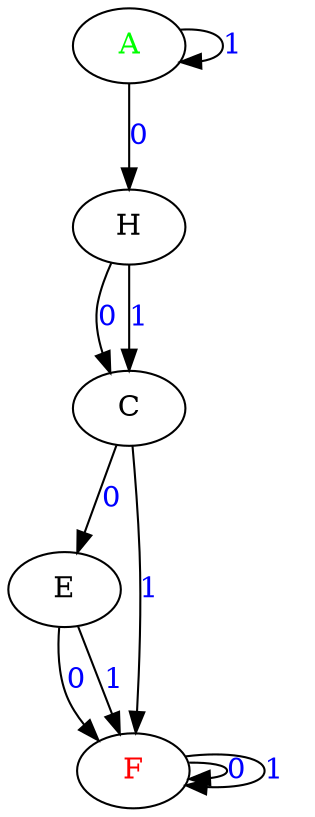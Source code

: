 digraph G {
	"C"->"E"[ label=<<font color="blue">0</font>> ];
	"F"->"F"[ label=<<font color="blue">0</font>> ];
	"F"->"F"[ label=<<font color="blue">1</font>> ];
	"A"->"A"[ label=<<font color="blue">1</font>> ];
	"A"->"H"[ label=<<font color="blue">0</font>> ];
	"H"->"C"[ label=<<font color="blue">0</font>> ];
	"E"->"F"[ label=<<font color="blue">0</font>> ];
	"H"->"C"[ label=<<font color="blue">1</font>> ];
	"C"->"F"[ label=<<font color="blue">1</font>> ];
	"E"->"F"[ label=<<font color="blue">1</font>> ];
	"A" [ label=<<font color="green">A</font>> ];
	"C";
	"E";
	"F" [ label=<<font color="red">F</font>> ];
	"H";

}
